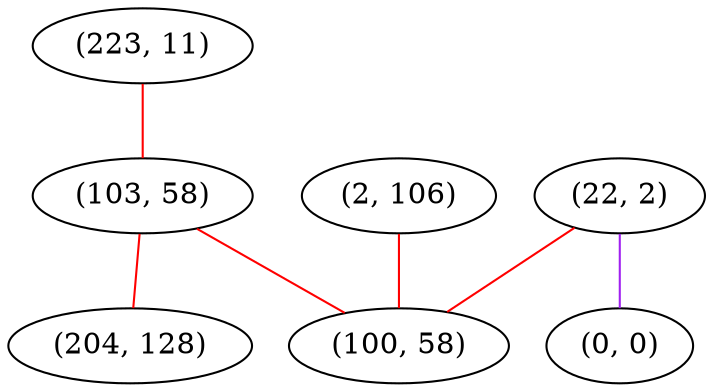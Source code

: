 graph "" {
"(223, 11)";
"(22, 2)";
"(103, 58)";
"(204, 128)";
"(2, 106)";
"(100, 58)";
"(0, 0)";
"(223, 11)" -- "(103, 58)"  [color=red, key=0, weight=1];
"(22, 2)" -- "(100, 58)"  [color=red, key=0, weight=1];
"(22, 2)" -- "(0, 0)"  [color=purple, key=0, weight=4];
"(103, 58)" -- "(100, 58)"  [color=red, key=0, weight=1];
"(103, 58)" -- "(204, 128)"  [color=red, key=0, weight=1];
"(2, 106)" -- "(100, 58)"  [color=red, key=0, weight=1];
}
